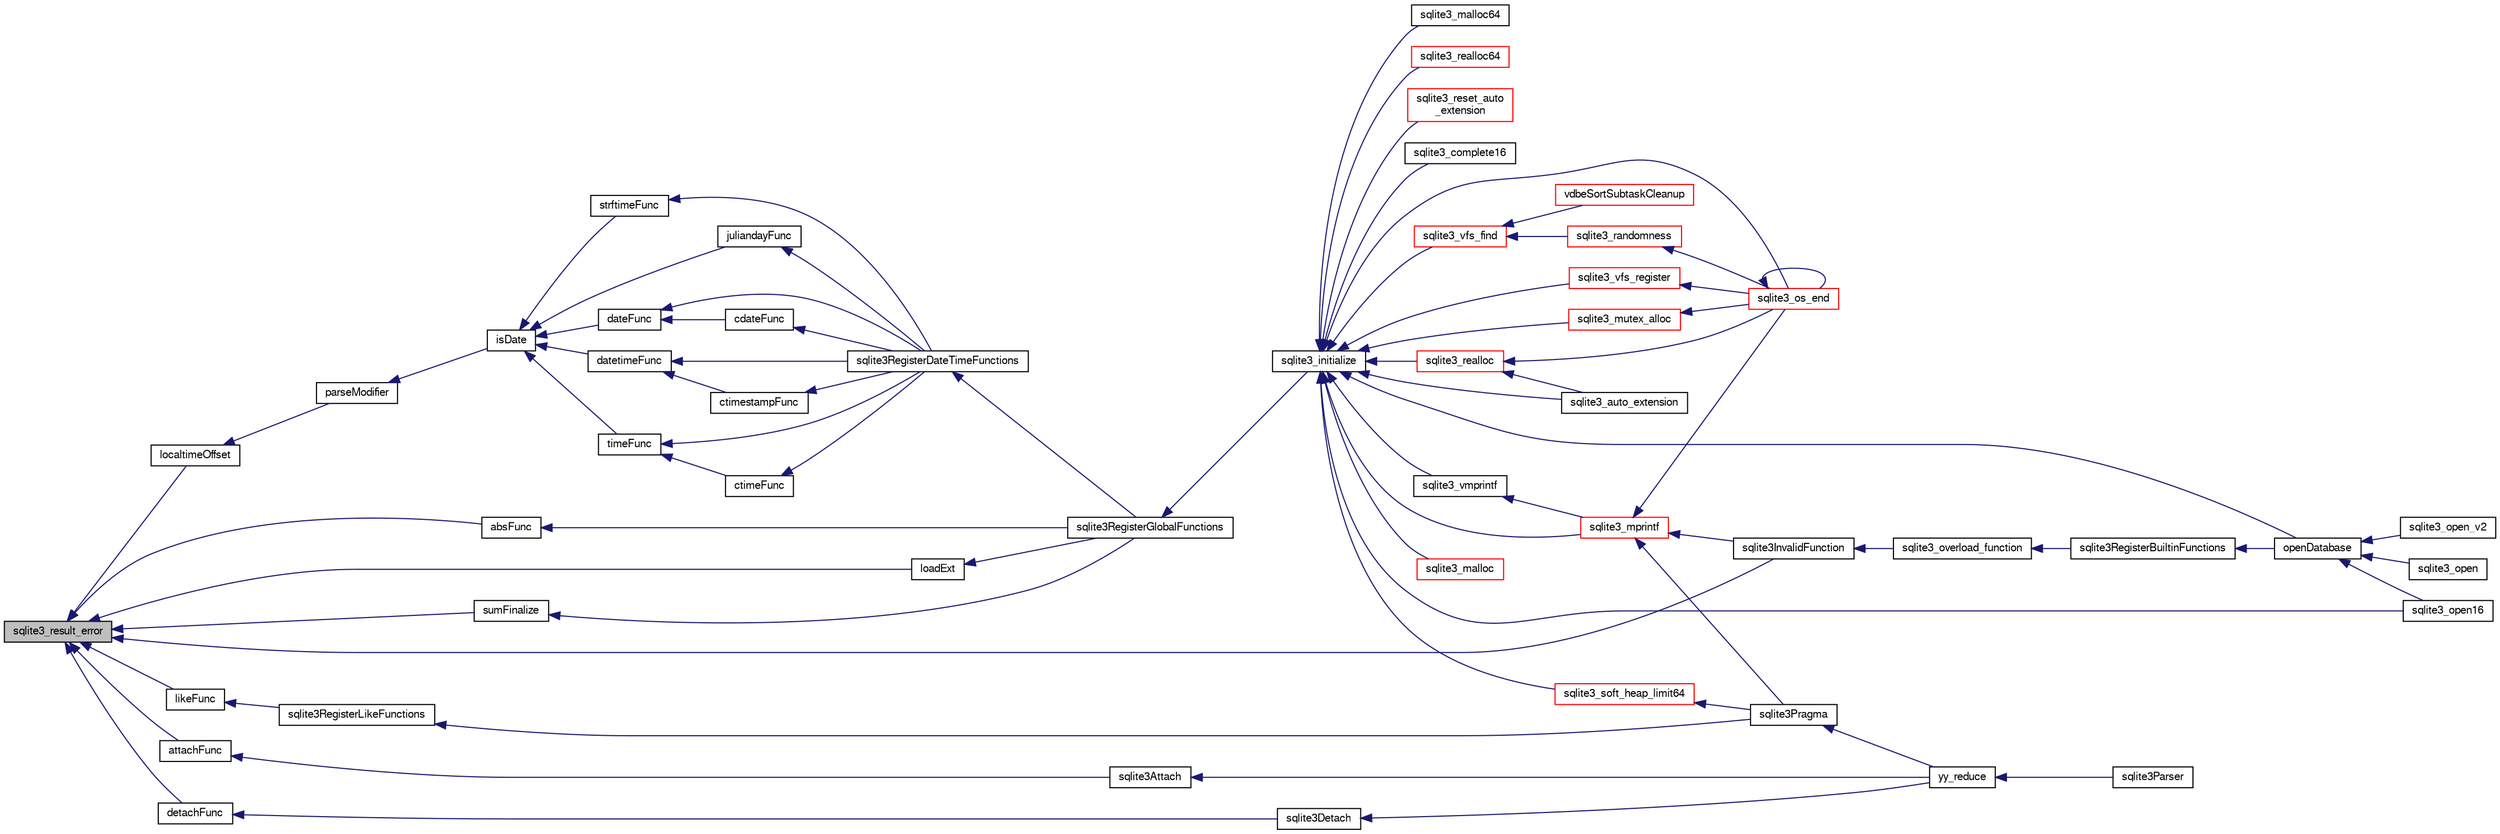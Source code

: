 digraph "sqlite3_result_error"
{
  edge [fontname="FreeSans",fontsize="10",labelfontname="FreeSans",labelfontsize="10"];
  node [fontname="FreeSans",fontsize="10",shape=record];
  rankdir="LR";
  Node370479 [label="sqlite3_result_error",height=0.2,width=0.4,color="black", fillcolor="grey75", style="filled", fontcolor="black"];
  Node370479 -> Node370480 [dir="back",color="midnightblue",fontsize="10",style="solid",fontname="FreeSans"];
  Node370480 [label="localtimeOffset",height=0.2,width=0.4,color="black", fillcolor="white", style="filled",URL="$sqlite3_8c.html#a90df73d3001a38322fee639ae369b637"];
  Node370480 -> Node370481 [dir="back",color="midnightblue",fontsize="10",style="solid",fontname="FreeSans"];
  Node370481 [label="parseModifier",height=0.2,width=0.4,color="black", fillcolor="white", style="filled",URL="$sqlite3_8c.html#af27e39a2d2026d0f51799a9c254c4f06"];
  Node370481 -> Node370482 [dir="back",color="midnightblue",fontsize="10",style="solid",fontname="FreeSans"];
  Node370482 [label="isDate",height=0.2,width=0.4,color="black", fillcolor="white", style="filled",URL="$sqlite3_8c.html#a88586fabfb5a2ee248ccf6f5dfb90904"];
  Node370482 -> Node370483 [dir="back",color="midnightblue",fontsize="10",style="solid",fontname="FreeSans"];
  Node370483 [label="juliandayFunc",height=0.2,width=0.4,color="black", fillcolor="white", style="filled",URL="$sqlite3_8c.html#ac3eed2d3f72c21bee1e65f9d0f33a263"];
  Node370483 -> Node370484 [dir="back",color="midnightblue",fontsize="10",style="solid",fontname="FreeSans"];
  Node370484 [label="sqlite3RegisterDateTimeFunctions",height=0.2,width=0.4,color="black", fillcolor="white", style="filled",URL="$sqlite3_8c.html#a44405fdf6c4462912007f6602ecc0bb4"];
  Node370484 -> Node370485 [dir="back",color="midnightblue",fontsize="10",style="solid",fontname="FreeSans"];
  Node370485 [label="sqlite3RegisterGlobalFunctions",height=0.2,width=0.4,color="black", fillcolor="white", style="filled",URL="$sqlite3_8c.html#a9f75bd111010f29e1b8d74344473c4ec"];
  Node370485 -> Node370486 [dir="back",color="midnightblue",fontsize="10",style="solid",fontname="FreeSans"];
  Node370486 [label="sqlite3_initialize",height=0.2,width=0.4,color="black", fillcolor="white", style="filled",URL="$sqlite3_8h.html#ab0c0ee2d5d4cf8b28e9572296a8861df"];
  Node370486 -> Node370487 [dir="back",color="midnightblue",fontsize="10",style="solid",fontname="FreeSans"];
  Node370487 [label="sqlite3_vfs_find",height=0.2,width=0.4,color="red", fillcolor="white", style="filled",URL="$sqlite3_8h.html#ac201a26de3dfa1d6deb8069eb8d95627"];
  Node370487 -> Node370488 [dir="back",color="midnightblue",fontsize="10",style="solid",fontname="FreeSans"];
  Node370488 [label="sqlite3_randomness",height=0.2,width=0.4,color="red", fillcolor="white", style="filled",URL="$sqlite3_8h.html#aa452ad88657d4606e137b09c4e9315c7"];
  Node370488 -> Node370493 [dir="back",color="midnightblue",fontsize="10",style="solid",fontname="FreeSans"];
  Node370493 [label="sqlite3_os_end",height=0.2,width=0.4,color="red", fillcolor="white", style="filled",URL="$sqlite3_8h.html#a2288c95881ecca13d994e42b6a958906"];
  Node370493 -> Node370493 [dir="back",color="midnightblue",fontsize="10",style="solid",fontname="FreeSans"];
  Node370487 -> Node370891 [dir="back",color="midnightblue",fontsize="10",style="solid",fontname="FreeSans"];
  Node370891 [label="vdbeSortSubtaskCleanup",height=0.2,width=0.4,color="red", fillcolor="white", style="filled",URL="$sqlite3_8c.html#abc8ce4c3ef58cc10f5b27642aab32b30"];
  Node370486 -> Node370896 [dir="back",color="midnightblue",fontsize="10",style="solid",fontname="FreeSans"];
  Node370896 [label="sqlite3_vfs_register",height=0.2,width=0.4,color="red", fillcolor="white", style="filled",URL="$sqlite3_8h.html#a7184b289ccd4c4c7200589137d88c4ae"];
  Node370896 -> Node370493 [dir="back",color="midnightblue",fontsize="10",style="solid",fontname="FreeSans"];
  Node370486 -> Node370899 [dir="back",color="midnightblue",fontsize="10",style="solid",fontname="FreeSans"];
  Node370899 [label="sqlite3_mutex_alloc",height=0.2,width=0.4,color="red", fillcolor="white", style="filled",URL="$sqlite3_8h.html#aa3f89418cd18e99596435c958b29b650"];
  Node370899 -> Node370493 [dir="back",color="midnightblue",fontsize="10",style="solid",fontname="FreeSans"];
  Node370486 -> Node370972 [dir="back",color="midnightblue",fontsize="10",style="solid",fontname="FreeSans"];
  Node370972 [label="sqlite3_soft_heap_limit64",height=0.2,width=0.4,color="red", fillcolor="white", style="filled",URL="$sqlite3_8h.html#ab37b3a4d1652e3acb2c43d1252e6b852"];
  Node370972 -> Node370580 [dir="back",color="midnightblue",fontsize="10",style="solid",fontname="FreeSans"];
  Node370580 [label="sqlite3Pragma",height=0.2,width=0.4,color="black", fillcolor="white", style="filled",URL="$sqlite3_8c.html#a111391370f58f8e6a6eca51fd34d62ed"];
  Node370580 -> Node370532 [dir="back",color="midnightblue",fontsize="10",style="solid",fontname="FreeSans"];
  Node370532 [label="yy_reduce",height=0.2,width=0.4,color="black", fillcolor="white", style="filled",URL="$sqlite3_8c.html#a7c419a9b25711c666a9a2449ef377f14"];
  Node370532 -> Node370533 [dir="back",color="midnightblue",fontsize="10",style="solid",fontname="FreeSans"];
  Node370533 [label="sqlite3Parser",height=0.2,width=0.4,color="black", fillcolor="white", style="filled",URL="$sqlite3_8c.html#a0327d71a5fabe0b6a343d78a2602e72a"];
  Node370486 -> Node370974 [dir="back",color="midnightblue",fontsize="10",style="solid",fontname="FreeSans"];
  Node370974 [label="sqlite3_malloc",height=0.2,width=0.4,color="red", fillcolor="white", style="filled",URL="$sqlite3_8h.html#a510e31845345737f17d86ce0b2328356"];
  Node370486 -> Node371239 [dir="back",color="midnightblue",fontsize="10",style="solid",fontname="FreeSans"];
  Node371239 [label="sqlite3_malloc64",height=0.2,width=0.4,color="black", fillcolor="white", style="filled",URL="$sqlite3_8h.html#a12b7ee85e539ea28c130c5c75b96a82a"];
  Node370486 -> Node371240 [dir="back",color="midnightblue",fontsize="10",style="solid",fontname="FreeSans"];
  Node371240 [label="sqlite3_realloc",height=0.2,width=0.4,color="red", fillcolor="white", style="filled",URL="$sqlite3_8h.html#a627f0eeface58024ef47403d8cc76b35"];
  Node371240 -> Node370493 [dir="back",color="midnightblue",fontsize="10",style="solid",fontname="FreeSans"];
  Node371240 -> Node371256 [dir="back",color="midnightblue",fontsize="10",style="solid",fontname="FreeSans"];
  Node371256 [label="sqlite3_auto_extension",height=0.2,width=0.4,color="black", fillcolor="white", style="filled",URL="$sqlite3_8h.html#a85a95b45e94f6bcd52aa39b6acdb36d7"];
  Node370486 -> Node371258 [dir="back",color="midnightblue",fontsize="10",style="solid",fontname="FreeSans"];
  Node371258 [label="sqlite3_realloc64",height=0.2,width=0.4,color="red", fillcolor="white", style="filled",URL="$sqlite3_8h.html#afe88c85e9f864a3fd92941cad197245d"];
  Node370486 -> Node371049 [dir="back",color="midnightblue",fontsize="10",style="solid",fontname="FreeSans"];
  Node371049 [label="sqlite3_vmprintf",height=0.2,width=0.4,color="black", fillcolor="white", style="filled",URL="$sqlite3_8h.html#ac240de67ddf003828f16a6d9dd3fa3ca"];
  Node371049 -> Node371050 [dir="back",color="midnightblue",fontsize="10",style="solid",fontname="FreeSans"];
  Node371050 [label="sqlite3_mprintf",height=0.2,width=0.4,color="red", fillcolor="white", style="filled",URL="$sqlite3_8h.html#a9533933e57f7ccbb48c32041ce3a8862"];
  Node371050 -> Node370493 [dir="back",color="midnightblue",fontsize="10",style="solid",fontname="FreeSans"];
  Node371050 -> Node371051 [dir="back",color="midnightblue",fontsize="10",style="solid",fontname="FreeSans"];
  Node371051 [label="sqlite3InvalidFunction",height=0.2,width=0.4,color="black", fillcolor="white", style="filled",URL="$sqlite3_8c.html#af6025be1f4733eabe60702a187c97da9"];
  Node371051 -> Node371008 [dir="back",color="midnightblue",fontsize="10",style="solid",fontname="FreeSans"];
  Node371008 [label="sqlite3_overload_function",height=0.2,width=0.4,color="black", fillcolor="white", style="filled",URL="$sqlite3_8h.html#a03692933621e0b16a4a02e1e426cf318"];
  Node371008 -> Node371009 [dir="back",color="midnightblue",fontsize="10",style="solid",fontname="FreeSans"];
  Node371009 [label="sqlite3RegisterBuiltinFunctions",height=0.2,width=0.4,color="black", fillcolor="white", style="filled",URL="$sqlite3_8c.html#aac92d3a6ec24725a7979ee04de350853"];
  Node371009 -> Node370737 [dir="back",color="midnightblue",fontsize="10",style="solid",fontname="FreeSans"];
  Node370737 [label="openDatabase",height=0.2,width=0.4,color="black", fillcolor="white", style="filled",URL="$sqlite3_8c.html#a6a9c3bc3a64234e863413f41db473758"];
  Node370737 -> Node370738 [dir="back",color="midnightblue",fontsize="10",style="solid",fontname="FreeSans"];
  Node370738 [label="sqlite3_open",height=0.2,width=0.4,color="black", fillcolor="white", style="filled",URL="$sqlite3_8h.html#a97ba966ed1acc38409786258268f5f71"];
  Node370737 -> Node370739 [dir="back",color="midnightblue",fontsize="10",style="solid",fontname="FreeSans"];
  Node370739 [label="sqlite3_open_v2",height=0.2,width=0.4,color="black", fillcolor="white", style="filled",URL="$sqlite3_8h.html#a140fe275b6975dc867cea50a65a217c4"];
  Node370737 -> Node370740 [dir="back",color="midnightblue",fontsize="10",style="solid",fontname="FreeSans"];
  Node370740 [label="sqlite3_open16",height=0.2,width=0.4,color="black", fillcolor="white", style="filled",URL="$sqlite3_8h.html#adbc401bb96713f32e553db32f6f3ca33"];
  Node371050 -> Node370580 [dir="back",color="midnightblue",fontsize="10",style="solid",fontname="FreeSans"];
  Node370486 -> Node371050 [dir="back",color="midnightblue",fontsize="10",style="solid",fontname="FreeSans"];
  Node370486 -> Node370493 [dir="back",color="midnightblue",fontsize="10",style="solid",fontname="FreeSans"];
  Node370486 -> Node371256 [dir="back",color="midnightblue",fontsize="10",style="solid",fontname="FreeSans"];
  Node370486 -> Node371356 [dir="back",color="midnightblue",fontsize="10",style="solid",fontname="FreeSans"];
  Node371356 [label="sqlite3_reset_auto\l_extension",height=0.2,width=0.4,color="red", fillcolor="white", style="filled",URL="$sqlite3_8h.html#ac33f4064ae6690cada7bdc89e8153ffc"];
  Node370486 -> Node371223 [dir="back",color="midnightblue",fontsize="10",style="solid",fontname="FreeSans"];
  Node371223 [label="sqlite3_complete16",height=0.2,width=0.4,color="black", fillcolor="white", style="filled",URL="$sqlite3_8h.html#a3260341c2ef82787acca48414a1d03a1"];
  Node370486 -> Node370737 [dir="back",color="midnightblue",fontsize="10",style="solid",fontname="FreeSans"];
  Node370486 -> Node370740 [dir="back",color="midnightblue",fontsize="10",style="solid",fontname="FreeSans"];
  Node370482 -> Node371059 [dir="back",color="midnightblue",fontsize="10",style="solid",fontname="FreeSans"];
  Node371059 [label="datetimeFunc",height=0.2,width=0.4,color="black", fillcolor="white", style="filled",URL="$sqlite3_8c.html#a9755493e1c5c377b5ea7078b4029c24a"];
  Node371059 -> Node371060 [dir="back",color="midnightblue",fontsize="10",style="solid",fontname="FreeSans"];
  Node371060 [label="ctimestampFunc",height=0.2,width=0.4,color="black", fillcolor="white", style="filled",URL="$sqlite3_8c.html#af66b08c4ab0dce0ff0c92a61b580f514"];
  Node371060 -> Node370484 [dir="back",color="midnightblue",fontsize="10",style="solid",fontname="FreeSans"];
  Node371059 -> Node370484 [dir="back",color="midnightblue",fontsize="10",style="solid",fontname="FreeSans"];
  Node370482 -> Node371061 [dir="back",color="midnightblue",fontsize="10",style="solid",fontname="FreeSans"];
  Node371061 [label="timeFunc",height=0.2,width=0.4,color="black", fillcolor="white", style="filled",URL="$sqlite3_8c.html#aca881e4cda242c3a8f2256605cbf9e91"];
  Node371061 -> Node371062 [dir="back",color="midnightblue",fontsize="10",style="solid",fontname="FreeSans"];
  Node371062 [label="ctimeFunc",height=0.2,width=0.4,color="black", fillcolor="white", style="filled",URL="$sqlite3_8c.html#ad8e9781533516df5a0705e4b36155290"];
  Node371062 -> Node370484 [dir="back",color="midnightblue",fontsize="10",style="solid",fontname="FreeSans"];
  Node371061 -> Node370484 [dir="back",color="midnightblue",fontsize="10",style="solid",fontname="FreeSans"];
  Node370482 -> Node371063 [dir="back",color="midnightblue",fontsize="10",style="solid",fontname="FreeSans"];
  Node371063 [label="dateFunc",height=0.2,width=0.4,color="black", fillcolor="white", style="filled",URL="$sqlite3_8c.html#a0895a9abec96efb62b3c986a3c14ee32"];
  Node371063 -> Node371064 [dir="back",color="midnightblue",fontsize="10",style="solid",fontname="FreeSans"];
  Node371064 [label="cdateFunc",height=0.2,width=0.4,color="black", fillcolor="white", style="filled",URL="$sqlite3_8c.html#addf6dadca2fea72f90dfa99dbaa3da91"];
  Node371064 -> Node370484 [dir="back",color="midnightblue",fontsize="10",style="solid",fontname="FreeSans"];
  Node371063 -> Node370484 [dir="back",color="midnightblue",fontsize="10",style="solid",fontname="FreeSans"];
  Node370482 -> Node371065 [dir="back",color="midnightblue",fontsize="10",style="solid",fontname="FreeSans"];
  Node371065 [label="strftimeFunc",height=0.2,width=0.4,color="black", fillcolor="white", style="filled",URL="$sqlite3_8c.html#af531defbf93ba3aef96decedeafb344f"];
  Node371065 -> Node370484 [dir="back",color="midnightblue",fontsize="10",style="solid",fontname="FreeSans"];
  Node370479 -> Node371051 [dir="back",color="midnightblue",fontsize="10",style="solid",fontname="FreeSans"];
  Node370479 -> Node370530 [dir="back",color="midnightblue",fontsize="10",style="solid",fontname="FreeSans"];
  Node370530 [label="attachFunc",height=0.2,width=0.4,color="black", fillcolor="white", style="filled",URL="$sqlite3_8c.html#a69cb751a7da501b9a0aa37e0d7c3eaf7"];
  Node370530 -> Node370531 [dir="back",color="midnightblue",fontsize="10",style="solid",fontname="FreeSans"];
  Node370531 [label="sqlite3Attach",height=0.2,width=0.4,color="black", fillcolor="white", style="filled",URL="$sqlite3_8c.html#ae0907fe0b43cc1b4c7e6a16213e8546f"];
  Node370531 -> Node370532 [dir="back",color="midnightblue",fontsize="10",style="solid",fontname="FreeSans"];
  Node370479 -> Node370717 [dir="back",color="midnightblue",fontsize="10",style="solid",fontname="FreeSans"];
  Node370717 [label="detachFunc",height=0.2,width=0.4,color="black", fillcolor="white", style="filled",URL="$sqlite3_8c.html#a2b3dd04cb87abd088926ab0082a60b77"];
  Node370717 -> Node370574 [dir="back",color="midnightblue",fontsize="10",style="solid",fontname="FreeSans"];
  Node370574 [label="sqlite3Detach",height=0.2,width=0.4,color="black", fillcolor="white", style="filled",URL="$sqlite3_8c.html#ab1a5a0b01c7560aef5e0b8603a68747d"];
  Node370574 -> Node370532 [dir="back",color="midnightblue",fontsize="10",style="solid",fontname="FreeSans"];
  Node370479 -> Node371283 [dir="back",color="midnightblue",fontsize="10",style="solid",fontname="FreeSans"];
  Node371283 [label="absFunc",height=0.2,width=0.4,color="black", fillcolor="white", style="filled",URL="$sqlite3_8c.html#af271994a34f441432d50d7095e0ed23d"];
  Node371283 -> Node370485 [dir="back",color="midnightblue",fontsize="10",style="solid",fontname="FreeSans"];
  Node370479 -> Node371109 [dir="back",color="midnightblue",fontsize="10",style="solid",fontname="FreeSans"];
  Node371109 [label="likeFunc",height=0.2,width=0.4,color="black", fillcolor="white", style="filled",URL="$sqlite3_8c.html#a066cc91be49c444497acfa7f2e7dfbd3"];
  Node371109 -> Node371004 [dir="back",color="midnightblue",fontsize="10",style="solid",fontname="FreeSans"];
  Node371004 [label="sqlite3RegisterLikeFunctions",height=0.2,width=0.4,color="black", fillcolor="white", style="filled",URL="$sqlite3_8c.html#a8d807e0e5709528765edfc75696dbdb5"];
  Node371004 -> Node370580 [dir="back",color="midnightblue",fontsize="10",style="solid",fontname="FreeSans"];
  Node370479 -> Node371055 [dir="back",color="midnightblue",fontsize="10",style="solid",fontname="FreeSans"];
  Node371055 [label="loadExt",height=0.2,width=0.4,color="black", fillcolor="white", style="filled",URL="$sqlite3_8c.html#a9f9125be634178265fb95e98b8304548"];
  Node371055 -> Node370485 [dir="back",color="midnightblue",fontsize="10",style="solid",fontname="FreeSans"];
  Node370479 -> Node371284 [dir="back",color="midnightblue",fontsize="10",style="solid",fontname="FreeSans"];
  Node371284 [label="sumFinalize",height=0.2,width=0.4,color="black", fillcolor="white", style="filled",URL="$sqlite3_8c.html#a09f66b45d4b3b0e332744766a4f944fb"];
  Node371284 -> Node370485 [dir="back",color="midnightblue",fontsize="10",style="solid",fontname="FreeSans"];
}
